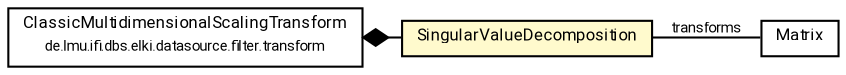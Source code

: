 #!/usr/local/bin/dot
#
# Class diagram 
# Generated by UMLGraph version R5_7_2-60-g0e99a6 (http://www.spinellis.gr/umlgraph/)
#

digraph G {
	graph [fontnames="svg"]
	edge [fontname="Roboto",fontsize=7,labelfontname="Roboto",labelfontsize=7,color="black"];
	node [fontname="Roboto",fontcolor="black",fontsize=8,shape=plaintext,margin=0,width=0,height=0];
	nodesep=0.15;
	ranksep=0.25;
	rankdir=LR;
	// de.lmu.ifi.dbs.elki.math.linearalgebra.SingularValueDecomposition
	c9628211 [label=<<table title="de.lmu.ifi.dbs.elki.math.linearalgebra.SingularValueDecomposition" border="0" cellborder="1" cellspacing="0" cellpadding="2" bgcolor="lemonChiffon" href="SingularValueDecomposition.html" target="_parent">
		<tr><td><table border="0" cellspacing="0" cellpadding="1">
		<tr><td align="center" balign="center"> <font face="Roboto">SingularValueDecomposition</font> </td></tr>
		</table></td></tr>
		</table>>, URL="SingularValueDecomposition.html"];
	// de.lmu.ifi.dbs.elki.datasource.filter.transform.ClassicMultidimensionalScalingTransform<I, O extends de.lmu.ifi.dbs.elki.data.NumberVector>
	c9629018 [label=<<table title="de.lmu.ifi.dbs.elki.datasource.filter.transform.ClassicMultidimensionalScalingTransform" border="0" cellborder="1" cellspacing="0" cellpadding="2" href="../../datasource/filter/transform/ClassicMultidimensionalScalingTransform.html" target="_parent">
		<tr><td><table border="0" cellspacing="0" cellpadding="1">
		<tr><td align="center" balign="center"> <font face="Roboto">ClassicMultidimensionalScalingTransform</font> </td></tr>
		<tr><td align="center" balign="center"> <font face="Roboto" point-size="7.0">de.lmu.ifi.dbs.elki.datasource.filter.transform</font> </td></tr>
		</table></td></tr>
		</table>>, URL="../../datasource/filter/transform/ClassicMultidimensionalScalingTransform.html"];
	// de.lmu.ifi.dbs.elki.math.linearalgebra.SingularValueDecomposition assoc Matrix
	c9628211 -> c9629539 [arrowhead=none,weight=2,label="transforms"];
	// de.lmu.ifi.dbs.elki.datasource.filter.transform.ClassicMultidimensionalScalingTransform<I, O extends de.lmu.ifi.dbs.elki.data.NumberVector> composed de.lmu.ifi.dbs.elki.math.linearalgebra.SingularValueDecomposition
	c9629018 -> c9628211 [arrowhead=none,arrowtail=diamond,dir=back,weight=6];
	// Matrix
	c9629539[label=<<table title="Matrix" border="0" cellborder="1" cellspacing="0" cellpadding="2" href="http://docs.oracle.com/javase/7/docs/api/Matrix.html" target="_parent">
		<tr><td><table border="0" cellspacing="0" cellpadding="1">
		<tr><td align="center" balign="center"> <font face="Roboto">Matrix</font> </td></tr>
		</table></td></tr>
		</table>>];
}

